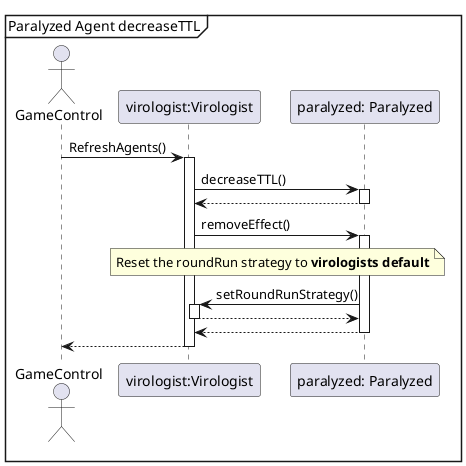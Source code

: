 @startuml
'https://plantuml.com/sequence-diagram

mainframe Paralyzed Agent decreaseTTL

actor GameControl


GameControl->"virologist:Virologist"++: RefreshAgents()
    "virologist:Virologist"->"paralyzed: Paralyzed"++:decreaseTTL()
    "paralyzed: Paralyzed"-->"virologist:Virologist"--
    "virologist:Virologist"->"paralyzed: Paralyzed"++:removeEffect()
    note over "virologist:Virologist", "paralyzed: Paralyzed"
    Reset the roundRun strategy to **virologists default**
    end note

    "paralyzed: Paralyzed" -> "virologist:Virologist"++: setRoundRunStrategy()
    "virologist:Virologist" --> "paralyzed: Paralyzed"--

    "paralyzed: Paralyzed"-->"virologist:Virologist" --
"virologist:Virologist"-->GameControl--



@enduml

